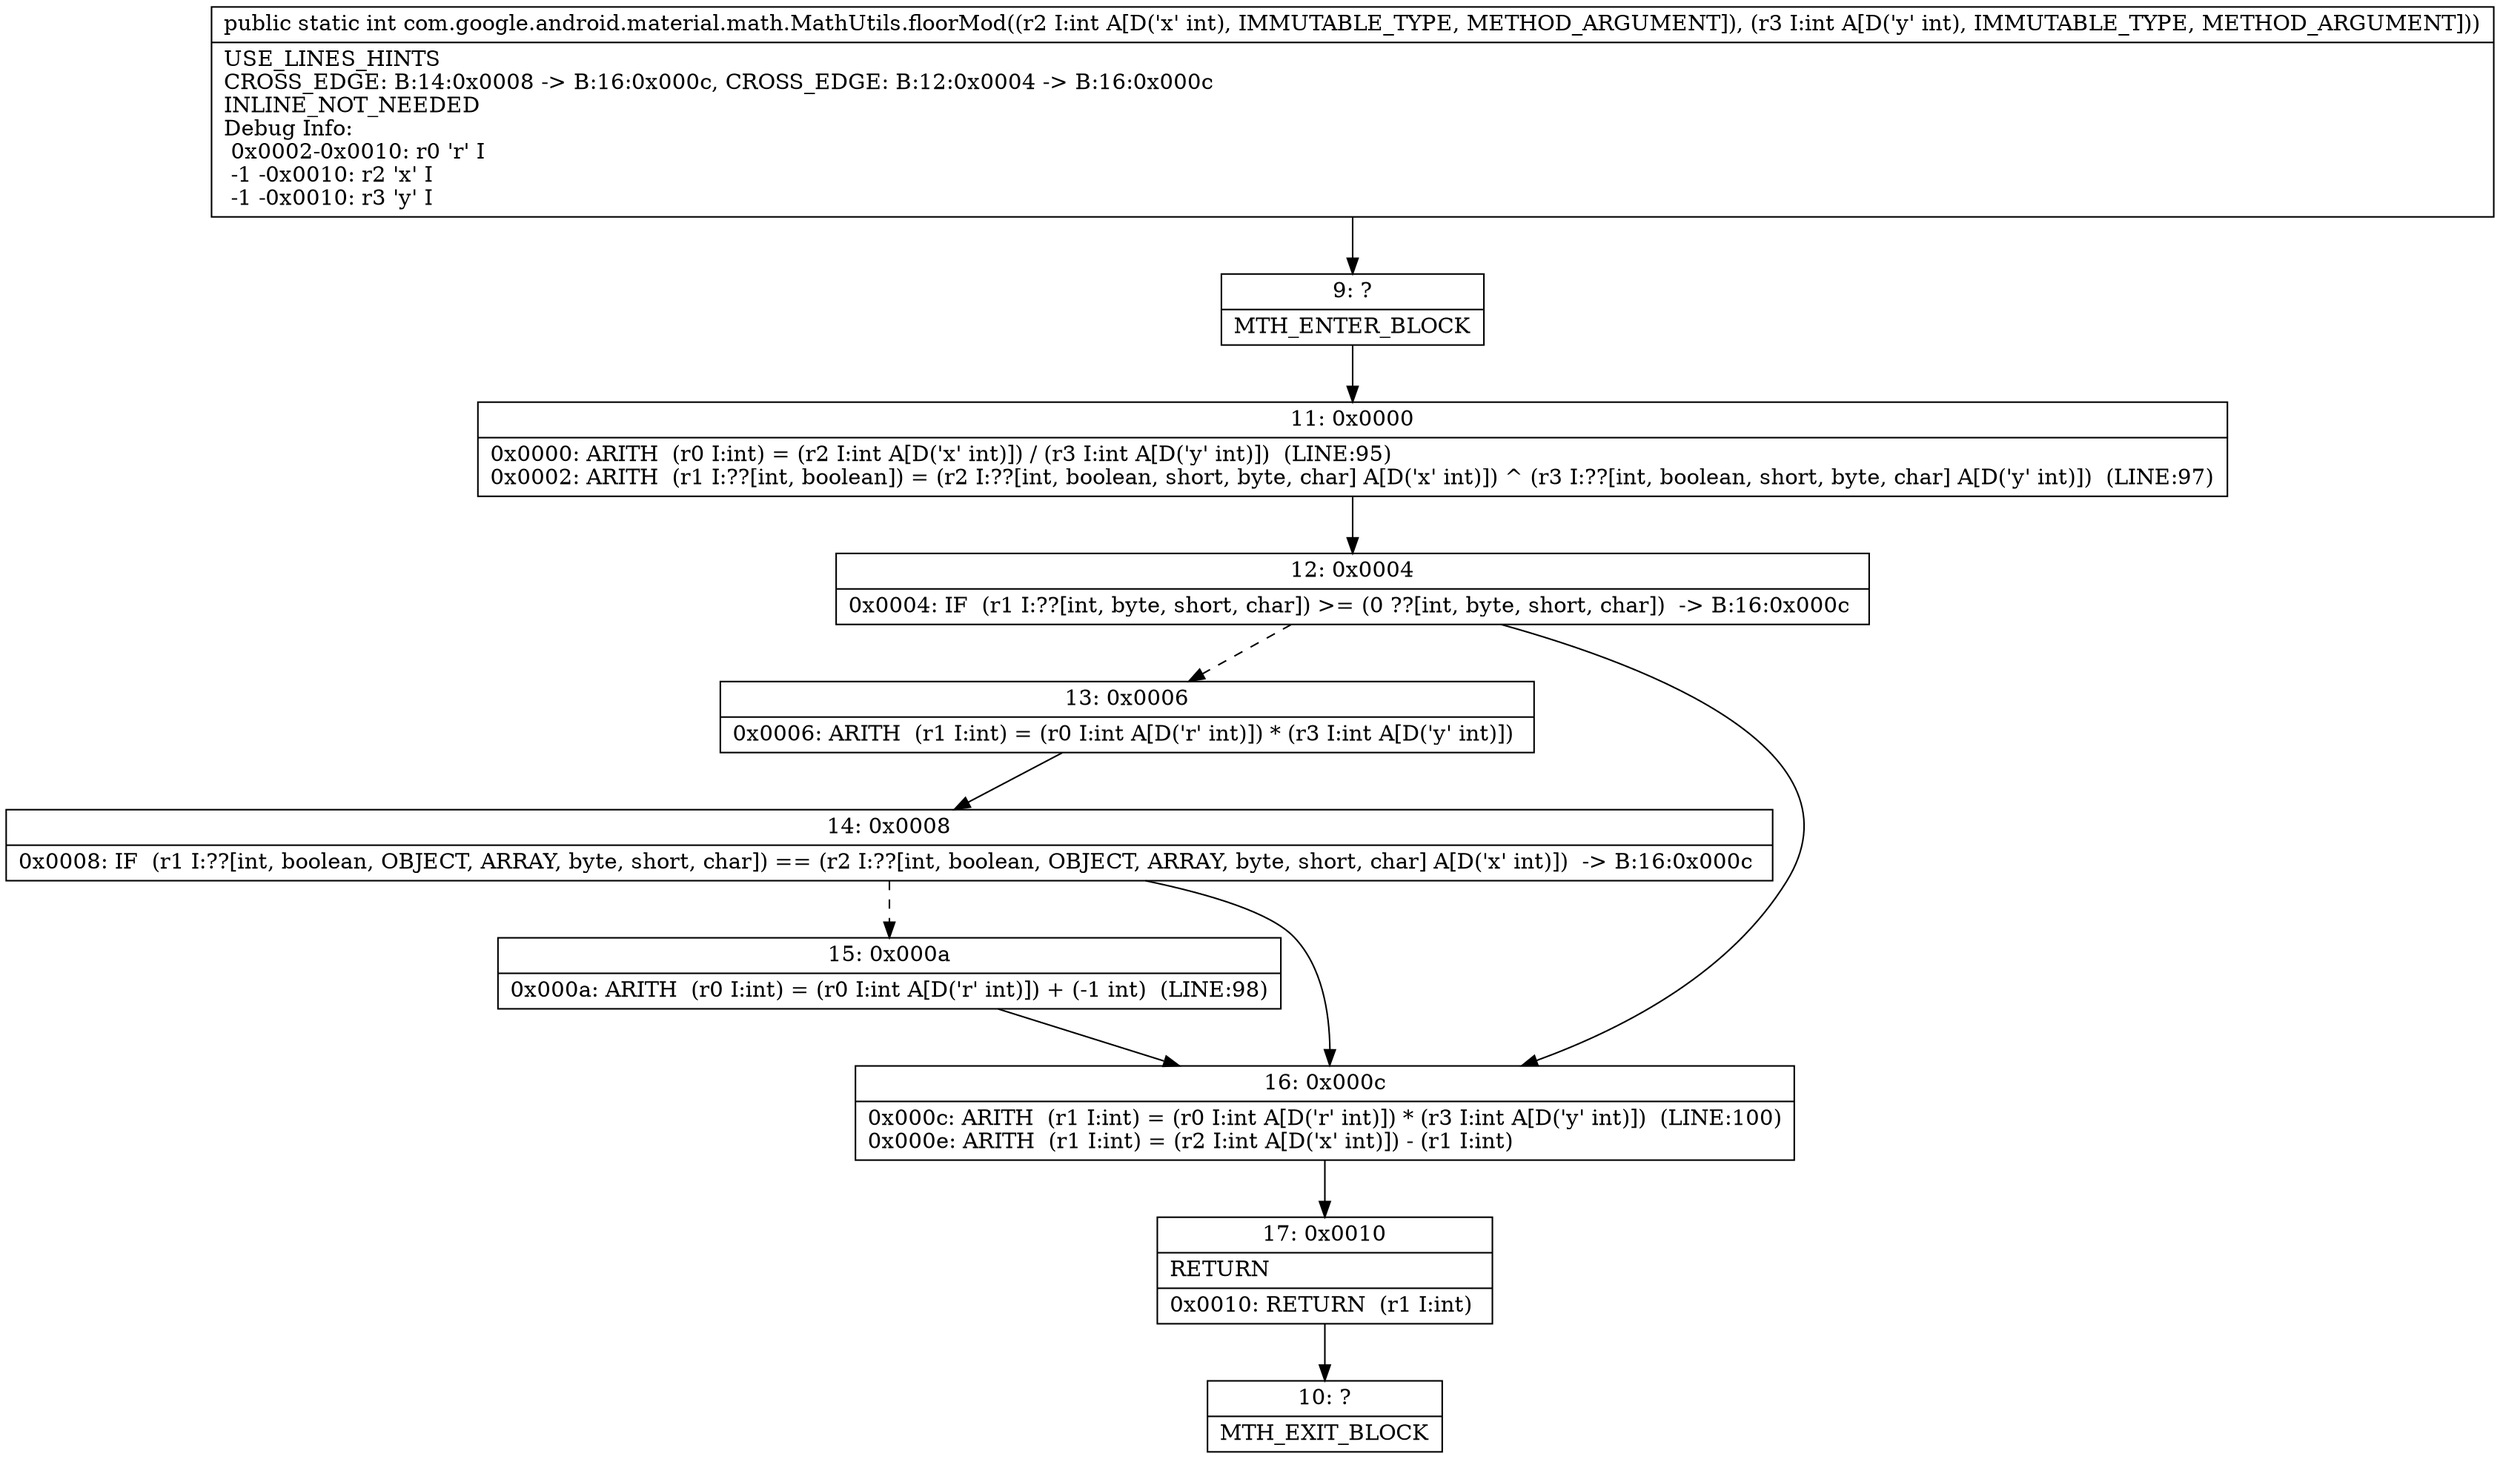 digraph "CFG forcom.google.android.material.math.MathUtils.floorMod(II)I" {
Node_9 [shape=record,label="{9\:\ ?|MTH_ENTER_BLOCK\l}"];
Node_11 [shape=record,label="{11\:\ 0x0000|0x0000: ARITH  (r0 I:int) = (r2 I:int A[D('x' int)]) \/ (r3 I:int A[D('y' int)])  (LINE:95)\l0x0002: ARITH  (r1 I:??[int, boolean]) = (r2 I:??[int, boolean, short, byte, char] A[D('x' int)]) ^ (r3 I:??[int, boolean, short, byte, char] A[D('y' int)])  (LINE:97)\l}"];
Node_12 [shape=record,label="{12\:\ 0x0004|0x0004: IF  (r1 I:??[int, byte, short, char]) \>= (0 ??[int, byte, short, char])  \-\> B:16:0x000c \l}"];
Node_13 [shape=record,label="{13\:\ 0x0006|0x0006: ARITH  (r1 I:int) = (r0 I:int A[D('r' int)]) * (r3 I:int A[D('y' int)]) \l}"];
Node_14 [shape=record,label="{14\:\ 0x0008|0x0008: IF  (r1 I:??[int, boolean, OBJECT, ARRAY, byte, short, char]) == (r2 I:??[int, boolean, OBJECT, ARRAY, byte, short, char] A[D('x' int)])  \-\> B:16:0x000c \l}"];
Node_15 [shape=record,label="{15\:\ 0x000a|0x000a: ARITH  (r0 I:int) = (r0 I:int A[D('r' int)]) + (\-1 int)  (LINE:98)\l}"];
Node_16 [shape=record,label="{16\:\ 0x000c|0x000c: ARITH  (r1 I:int) = (r0 I:int A[D('r' int)]) * (r3 I:int A[D('y' int)])  (LINE:100)\l0x000e: ARITH  (r1 I:int) = (r2 I:int A[D('x' int)]) \- (r1 I:int) \l}"];
Node_17 [shape=record,label="{17\:\ 0x0010|RETURN\l|0x0010: RETURN  (r1 I:int) \l}"];
Node_10 [shape=record,label="{10\:\ ?|MTH_EXIT_BLOCK\l}"];
MethodNode[shape=record,label="{public static int com.google.android.material.math.MathUtils.floorMod((r2 I:int A[D('x' int), IMMUTABLE_TYPE, METHOD_ARGUMENT]), (r3 I:int A[D('y' int), IMMUTABLE_TYPE, METHOD_ARGUMENT]))  | USE_LINES_HINTS\lCROSS_EDGE: B:14:0x0008 \-\> B:16:0x000c, CROSS_EDGE: B:12:0x0004 \-\> B:16:0x000c\lINLINE_NOT_NEEDED\lDebug Info:\l  0x0002\-0x0010: r0 'r' I\l  \-1 \-0x0010: r2 'x' I\l  \-1 \-0x0010: r3 'y' I\l}"];
MethodNode -> Node_9;Node_9 -> Node_11;
Node_11 -> Node_12;
Node_12 -> Node_13[style=dashed];
Node_12 -> Node_16;
Node_13 -> Node_14;
Node_14 -> Node_15[style=dashed];
Node_14 -> Node_16;
Node_15 -> Node_16;
Node_16 -> Node_17;
Node_17 -> Node_10;
}

